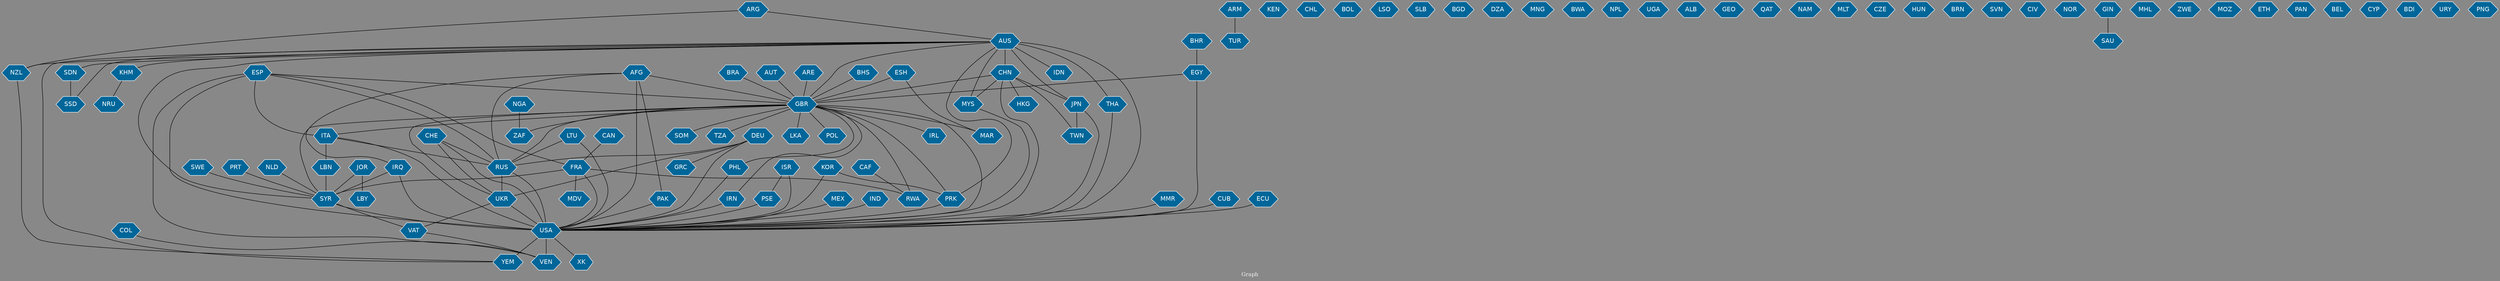 // Countries together in item graph
graph {
	graph [bgcolor="#888888" fontcolor=white fontsize=12 label="Graph" outputorder=edgesfirst overlap=prism]
	node [color=white fillcolor="#006699" fontcolor=white fontname=Helvetica shape=hexagon style=filled]
	edge [arrowhead=open color=black fontcolor=white fontname=Courier fontsize=12]
		ZAF [label=ZAF]
		AUS [label=AUS]
		CHN [label=CHN]
		TUR [label=TUR]
		GBR [label=GBR]
		SYR [label=SYR]
		FRA [label=FRA]
		ISR [label=ISR]
		PSE [label=PSE]
		DEU [label=DEU]
		USA [label=USA]
		ITA [label=ITA]
		JOR [label=JOR]
		JPN [label=JPN]
		ESP [label=ESP]
		RUS [label=RUS]
		UKR [label=UKR]
		PRK [label=PRK]
		IRL [label=IRL]
		MEX [label=MEX]
		EGY [label=EGY]
		IRN [label=IRN]
		IND [label=IND]
		NRU [label=NRU]
		SSD [label=SSD]
		SDN [label=SDN]
		VEN [label=VEN]
		YEM [label=YEM]
		KEN [label=KEN]
		THA [label=THA]
		PHL [label=PHL]
		CHL [label=CHL]
		KOR [label=KOR]
		NGA [label=NGA]
		IRQ [label=IRQ]
		PAK [label=PAK]
		IDN [label=IDN]
		VAT [label=VAT]
		BOL [label=BOL]
		AFG [label=AFG]
		LSO [label=LSO]
		MYS [label=MYS]
		SLB [label=SLB]
		BGD [label=BGD]
		PRT [label=PRT]
		SOM [label=SOM]
		LBN [label=LBN]
		LBY [label=LBY]
		DZA [label=DZA]
		TZA [label=TZA]
		MNG [label=MNG]
		BWA [label=BWA]
		NPL [label=NPL]
		LKA [label=LKA]
		CHE [label=CHE]
		ARG [label=ARG]
		CAN [label=CAN]
		HKG [label=HKG]
		MMR [label=MMR]
		KHM [label=KHM]
		UGA [label=UGA]
		MAR [label=MAR]
		ESH [label=ESH]
		ALB [label=ALB]
		GEO [label=GEO]
		QAT [label=QAT]
		NAM [label=NAM]
		BHS [label=BHS]
		MLT [label=MLT]
		CAF [label=CAF]
		CUB [label=CUB]
		RWA [label=RWA]
		TWN [label=TWN]
		CZE [label=CZE]
		HUN [label=HUN]
		NZL [label=NZL]
		BRA [label=BRA]
		BRN [label=BRN]
		SVN [label=SVN]
		AUT [label=AUT]
		MDV [label=MDV]
		CIV [label=CIV]
		GRC [label=GRC]
		BHR [label=BHR]
		NOR [label=NOR]
		COL [label=COL]
		SAU [label=SAU]
		NLD [label=NLD]
		MHL [label=MHL]
		SWE [label=SWE]
		GIN [label=GIN]
		ARM [label=ARM]
		ZWE [label=ZWE]
		ARE [label=ARE]
		MOZ [label=MOZ]
		ECU [label=ECU]
		ETH [label=ETH]
		XK [label=XK]
		PAN [label=PAN]
		BEL [label=BEL]
		LTU [label=LTU]
		CYP [label=CYP]
		BDI [label=BDI]
		POL [label=POL]
		URY [label=URY]
		PNG [label=PNG]
			GBR -- IRN [weight=2]
			SYR -- VAT [weight=2]
			AUS -- NZL [weight=1]
			CHE -- RUS [weight=4]
			LTU -- RUS [weight=1]
			AUS -- THA [weight=1]
			THA -- USA [weight=1]
			MYS -- USA [weight=1]
			ARM -- TUR [weight=2]
			AFG -- GBR [weight=4]
			SDN -- SSD [weight=8]
			ESH -- MAR [weight=1]
			AFG -- USA [weight=3]
			AUS -- SSD [weight=1]
			LTU -- USA [weight=1]
			CHE -- USA [weight=5]
			AUS -- JPN [weight=9]
			JOR -- SYR [weight=5]
			USA -- YEM [weight=4]
			GBR -- MAR [weight=1]
			BHS -- GBR [weight=1]
			AUS -- YEM [weight=1]
			PRK -- USA [weight=9]
			JPN -- TWN [weight=1]
			ECU -- USA [weight=1]
			AUS -- KHM [weight=2]
			ARE -- GBR [weight=1]
			KOR -- PRK [weight=5]
			DEU -- RUS [weight=2]
			JPN -- USA [weight=8]
			KOR -- USA [weight=1]
			CHN -- USA [weight=2]
			ITA -- RUS [weight=1]
			AUS -- USA [weight=3]
			CHN -- GBR [weight=1]
			ARG -- AUS [weight=2]
			AFG -- RUS [weight=1]
			IND -- USA [weight=2]
			GBR -- RWA [weight=2]
			CHN -- TWN [weight=1]
			COL -- VEN [weight=1]
			GBR -- SOM [weight=2]
			GBR -- IRL [weight=4]
			CHN -- JPN [weight=5]
			EGY -- GBR [weight=1]
			LBN -- SYR [weight=4]
			UKR -- USA [weight=56]
			PSE -- USA [weight=1]
			IRQ -- SYR [weight=1]
			ISR -- USA [weight=7]
			DEU -- GRC [weight=1]
			GBR -- RUS [weight=1]
			ESP -- RUS [weight=1]
			AUS -- IDN [weight=2]
			GBR -- SYR [weight=5]
			AUS -- GBR [weight=1]
			FRA -- USA [weight=3]
			FRA -- MDV [weight=2]
			ISR -- PSE [weight=15]
			PHL -- USA [weight=1]
			PAK -- USA [weight=2]
			KHM -- NRU [weight=1]
			UKR -- VAT [weight=1]
			SWE -- SYR [weight=1]
			ESP -- FRA [weight=1]
			ESP -- ITA [weight=1]
			ARG -- NZL [weight=2]
			NZL -- YEM [weight=1]
			USA -- XK [weight=1]
			ESP -- VEN [weight=1]
			ESH -- GBR [weight=2]
			NLD -- SYR [weight=1]
			VAT -- VEN [weight=1]
			FRA -- SYR [weight=3]
			MEX -- USA [weight=3]
			NGA -- ZAF [weight=1]
			GIN -- SAU [weight=1]
			CAN -- FRA [weight=1]
			RUS -- UKR [weight=189]
			MMR -- USA [weight=2]
			IRN -- USA [weight=8]
			GBR -- POL [weight=1]
			ESP -- GBR [weight=2]
			ESP -- USA [weight=2]
			AUS -- SDN [weight=1]
			GBR -- USA [weight=7]
			GBR -- ZAF [weight=4]
			GBR -- PRK [weight=2]
			SYR -- USA [weight=2]
			DEU -- UKR [weight=1]
			EGY -- USA [weight=2]
			AUS -- PRK [weight=1]
			ITA -- LBN [weight=4]
			CAF -- RWA [weight=1]
			IRQ -- USA [weight=7]
			GBR -- TZA [weight=1]
			AUS -- SYR [weight=2]
			GBR -- UKR [weight=2]
			JOR -- LBY [weight=3]
			AFG -- IRQ [weight=2]
			RUS -- USA [weight=55]
			CHE -- UKR [weight=17]
			DEU -- USA [weight=3]
			USA -- VEN [weight=3]
			CUB -- USA [weight=5]
			GBR -- ITA [weight=1]
			GBR -- LKA [weight=2]
			AUT -- GBR [weight=2]
			CHN -- MYS [weight=3]
			AUS -- CHN [weight=7]
			ITA -- USA [weight=1]
			FRA -- RWA [weight=3]
			PRT -- SYR [weight=1]
			GBR -- PHL [weight=1]
			AFG -- PAK [weight=1]
			BRA -- GBR [weight=1]
			BHR -- EGY [weight=1]
			CHN -- HKG [weight=2]
			AUS -- MYS [weight=3]
}